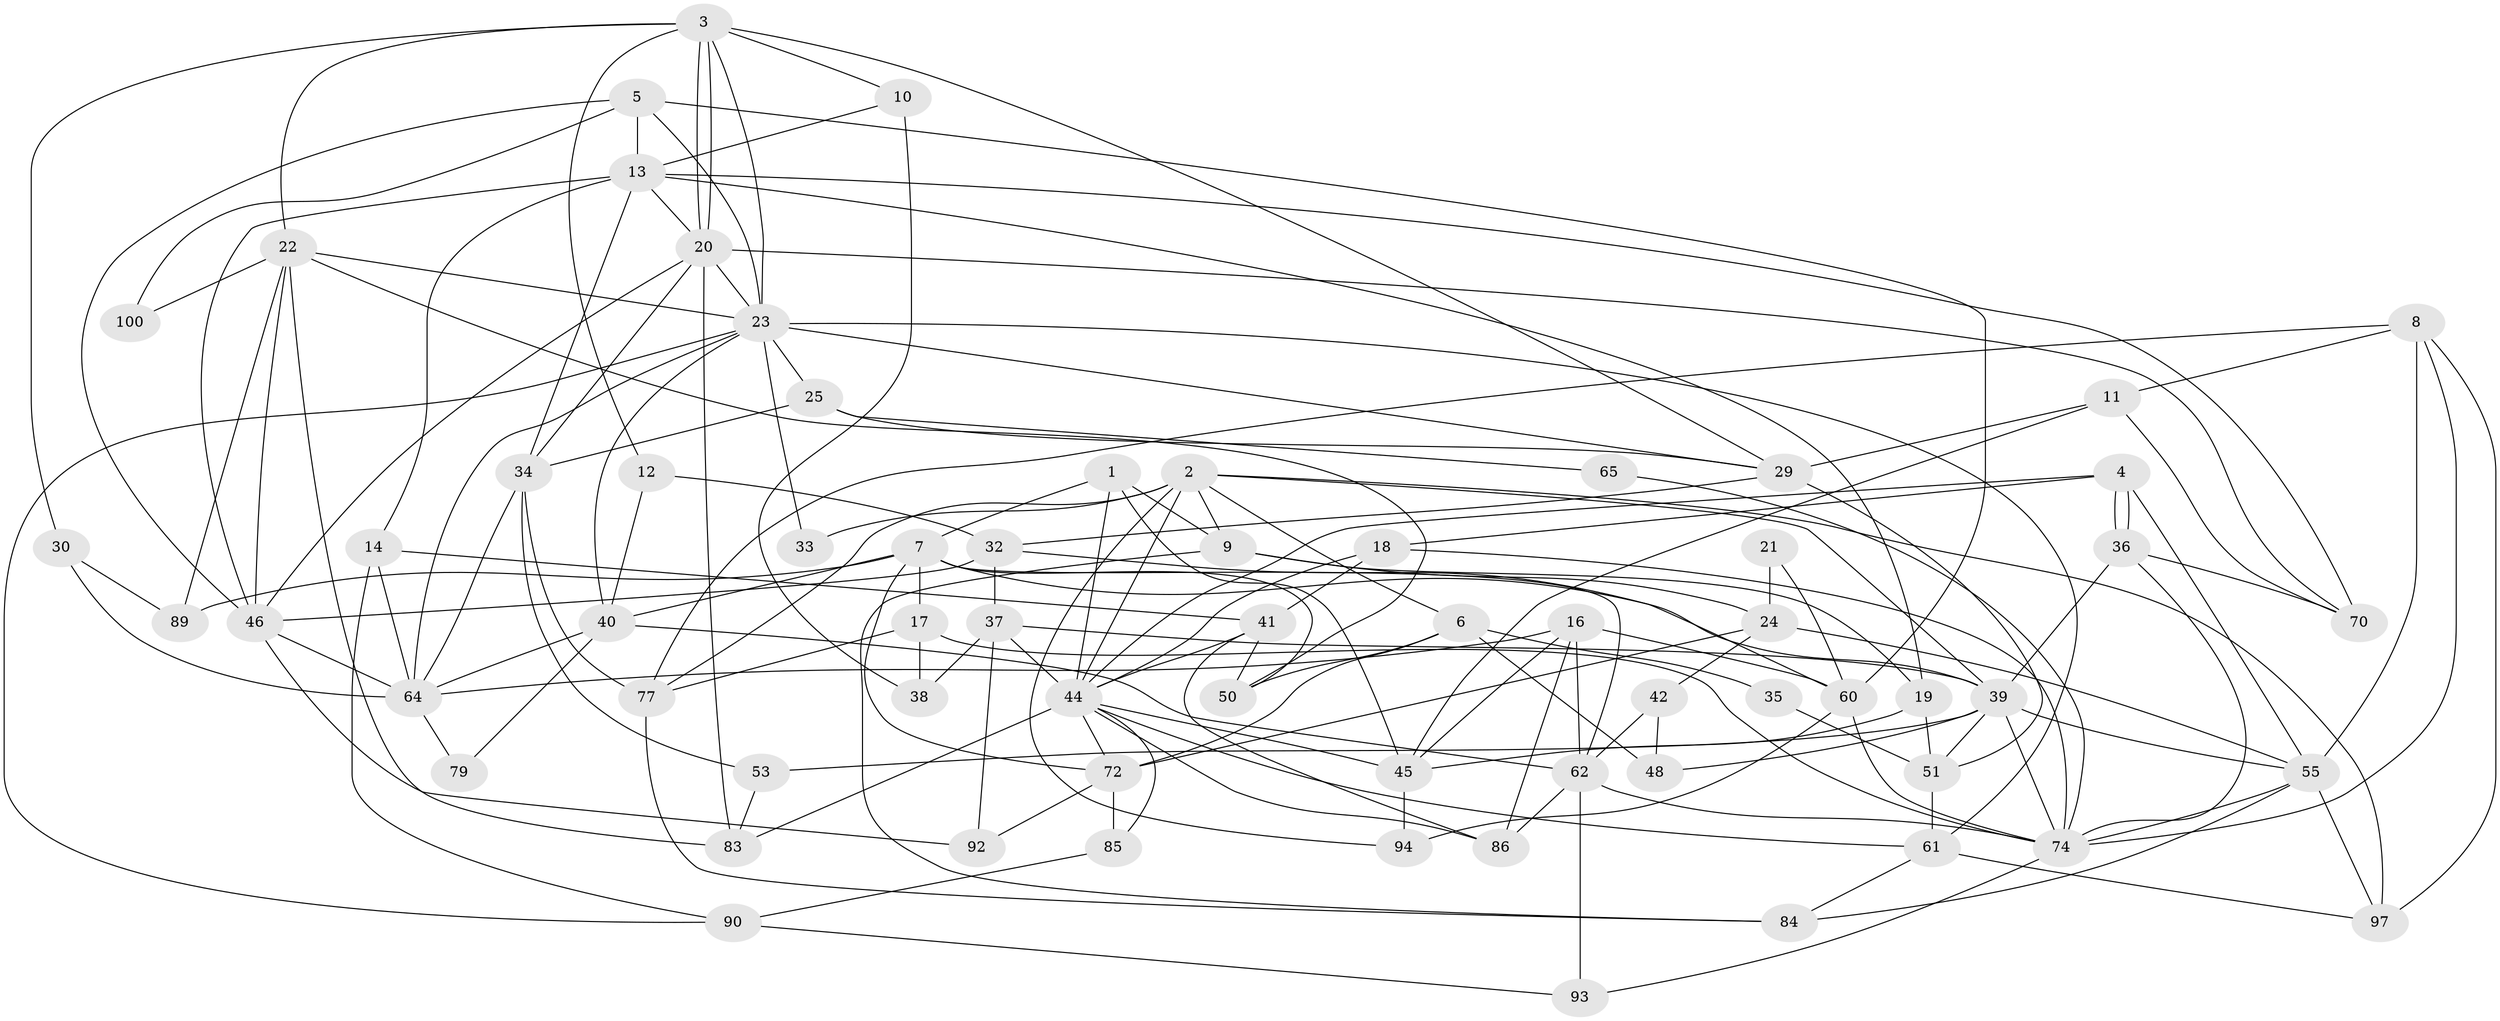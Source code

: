 // Generated by graph-tools (version 1.1) at 2025/52/02/27/25 19:52:09]
// undirected, 66 vertices, 164 edges
graph export_dot {
graph [start="1"]
  node [color=gray90,style=filled];
  1;
  2 [super="+15"];
  3 [super="+54"];
  4;
  5 [super="+31"];
  6 [super="+87"];
  7 [super="+43"];
  8 [super="+91"];
  9 [super="+82"];
  10;
  11 [super="+57"];
  12 [super="+80"];
  13 [super="+27"];
  14 [super="+49"];
  16 [super="+26"];
  17;
  18 [super="+28"];
  19;
  20 [super="+52"];
  21;
  22 [super="+59"];
  23 [super="+63"];
  24 [super="+88"];
  25;
  29 [super="+47"];
  30;
  32 [super="+81"];
  33;
  34 [super="+99"];
  35;
  36 [super="+66"];
  37 [super="+68"];
  38;
  39 [super="+75"];
  40;
  41 [super="+58"];
  42;
  44 [super="+95"];
  45 [super="+76"];
  46 [super="+56"];
  48;
  50;
  51;
  53;
  55 [super="+71"];
  60;
  61 [super="+73"];
  62 [super="+67"];
  64 [super="+69"];
  65;
  70;
  72 [super="+78"];
  74 [super="+101"];
  77 [super="+96"];
  79;
  83 [super="+102"];
  84;
  85;
  86;
  89 [super="+98"];
  90;
  92;
  93;
  94;
  97;
  100;
  1 -- 45;
  1 -- 7;
  1 -- 44;
  1 -- 9;
  2 -- 33;
  2 -- 94;
  2 -- 6;
  2 -- 44;
  2 -- 9;
  2 -- 97;
  2 -- 77;
  2 -- 39;
  3 -- 20;
  3 -- 20;
  3 -- 29;
  3 -- 22;
  3 -- 10;
  3 -- 12;
  3 -- 30;
  3 -- 23;
  4 -- 36;
  4 -- 36;
  4 -- 18;
  4 -- 55;
  4 -- 44;
  5 -- 46;
  5 -- 60;
  5 -- 100;
  5 -- 13;
  5 -- 23;
  6 -- 50;
  6 -- 35;
  6 -- 48;
  6 -- 72;
  7 -- 40;
  7 -- 72;
  7 -- 17;
  7 -- 50;
  7 -- 89 [weight=3];
  7 -- 39;
  7 -- 62;
  8 -- 11;
  8 -- 97;
  8 -- 77;
  8 -- 74;
  8 -- 55;
  9 -- 84;
  9 -- 19;
  9 -- 24;
  10 -- 38;
  10 -- 13;
  11 -- 45;
  11 -- 70;
  11 -- 29;
  12 -- 40;
  12 -- 32;
  13 -- 19;
  13 -- 34;
  13 -- 70;
  13 -- 14;
  13 -- 46;
  13 -- 20;
  14 -- 90;
  14 -- 64;
  14 -- 41;
  16 -- 45;
  16 -- 62;
  16 -- 64;
  16 -- 60;
  16 -- 86;
  17 -- 77;
  17 -- 38;
  17 -- 74;
  18 -- 44;
  18 -- 74;
  18 -- 41;
  19 -- 51;
  19 -- 45;
  20 -- 23;
  20 -- 46;
  20 -- 34;
  20 -- 83;
  20 -- 70;
  21 -- 24 [weight=2];
  21 -- 60;
  22 -- 89;
  22 -- 50;
  22 -- 100;
  22 -- 23;
  22 -- 46;
  22 -- 83;
  23 -- 25;
  23 -- 33;
  23 -- 40;
  23 -- 90;
  23 -- 64;
  23 -- 29;
  23 -- 61;
  24 -- 42;
  24 -- 55;
  24 -- 72;
  25 -- 34;
  25 -- 65;
  25 -- 29;
  29 -- 32;
  29 -- 51;
  30 -- 89;
  30 -- 64;
  32 -- 60;
  32 -- 37;
  32 -- 46;
  34 -- 53;
  34 -- 77;
  34 -- 64;
  35 -- 51;
  36 -- 39;
  36 -- 70;
  36 -- 74;
  37 -- 44;
  37 -- 38;
  37 -- 39;
  37 -- 92;
  39 -- 55;
  39 -- 48;
  39 -- 51;
  39 -- 53;
  39 -- 74;
  40 -- 64;
  40 -- 79;
  40 -- 62;
  41 -- 44;
  41 -- 50;
  41 -- 86;
  42 -- 48;
  42 -- 62;
  44 -- 72;
  44 -- 45;
  44 -- 85;
  44 -- 86;
  44 -- 61;
  44 -- 83;
  45 -- 94;
  46 -- 64;
  46 -- 92;
  51 -- 61;
  53 -- 83;
  55 -- 74;
  55 -- 97;
  55 -- 84;
  60 -- 74;
  60 -- 94;
  61 -- 97;
  61 -- 84;
  62 -- 93;
  62 -- 86;
  62 -- 74;
  64 -- 79;
  65 -- 74;
  72 -- 85;
  72 -- 92;
  74 -- 93;
  77 -- 84;
  85 -- 90;
  90 -- 93;
}
